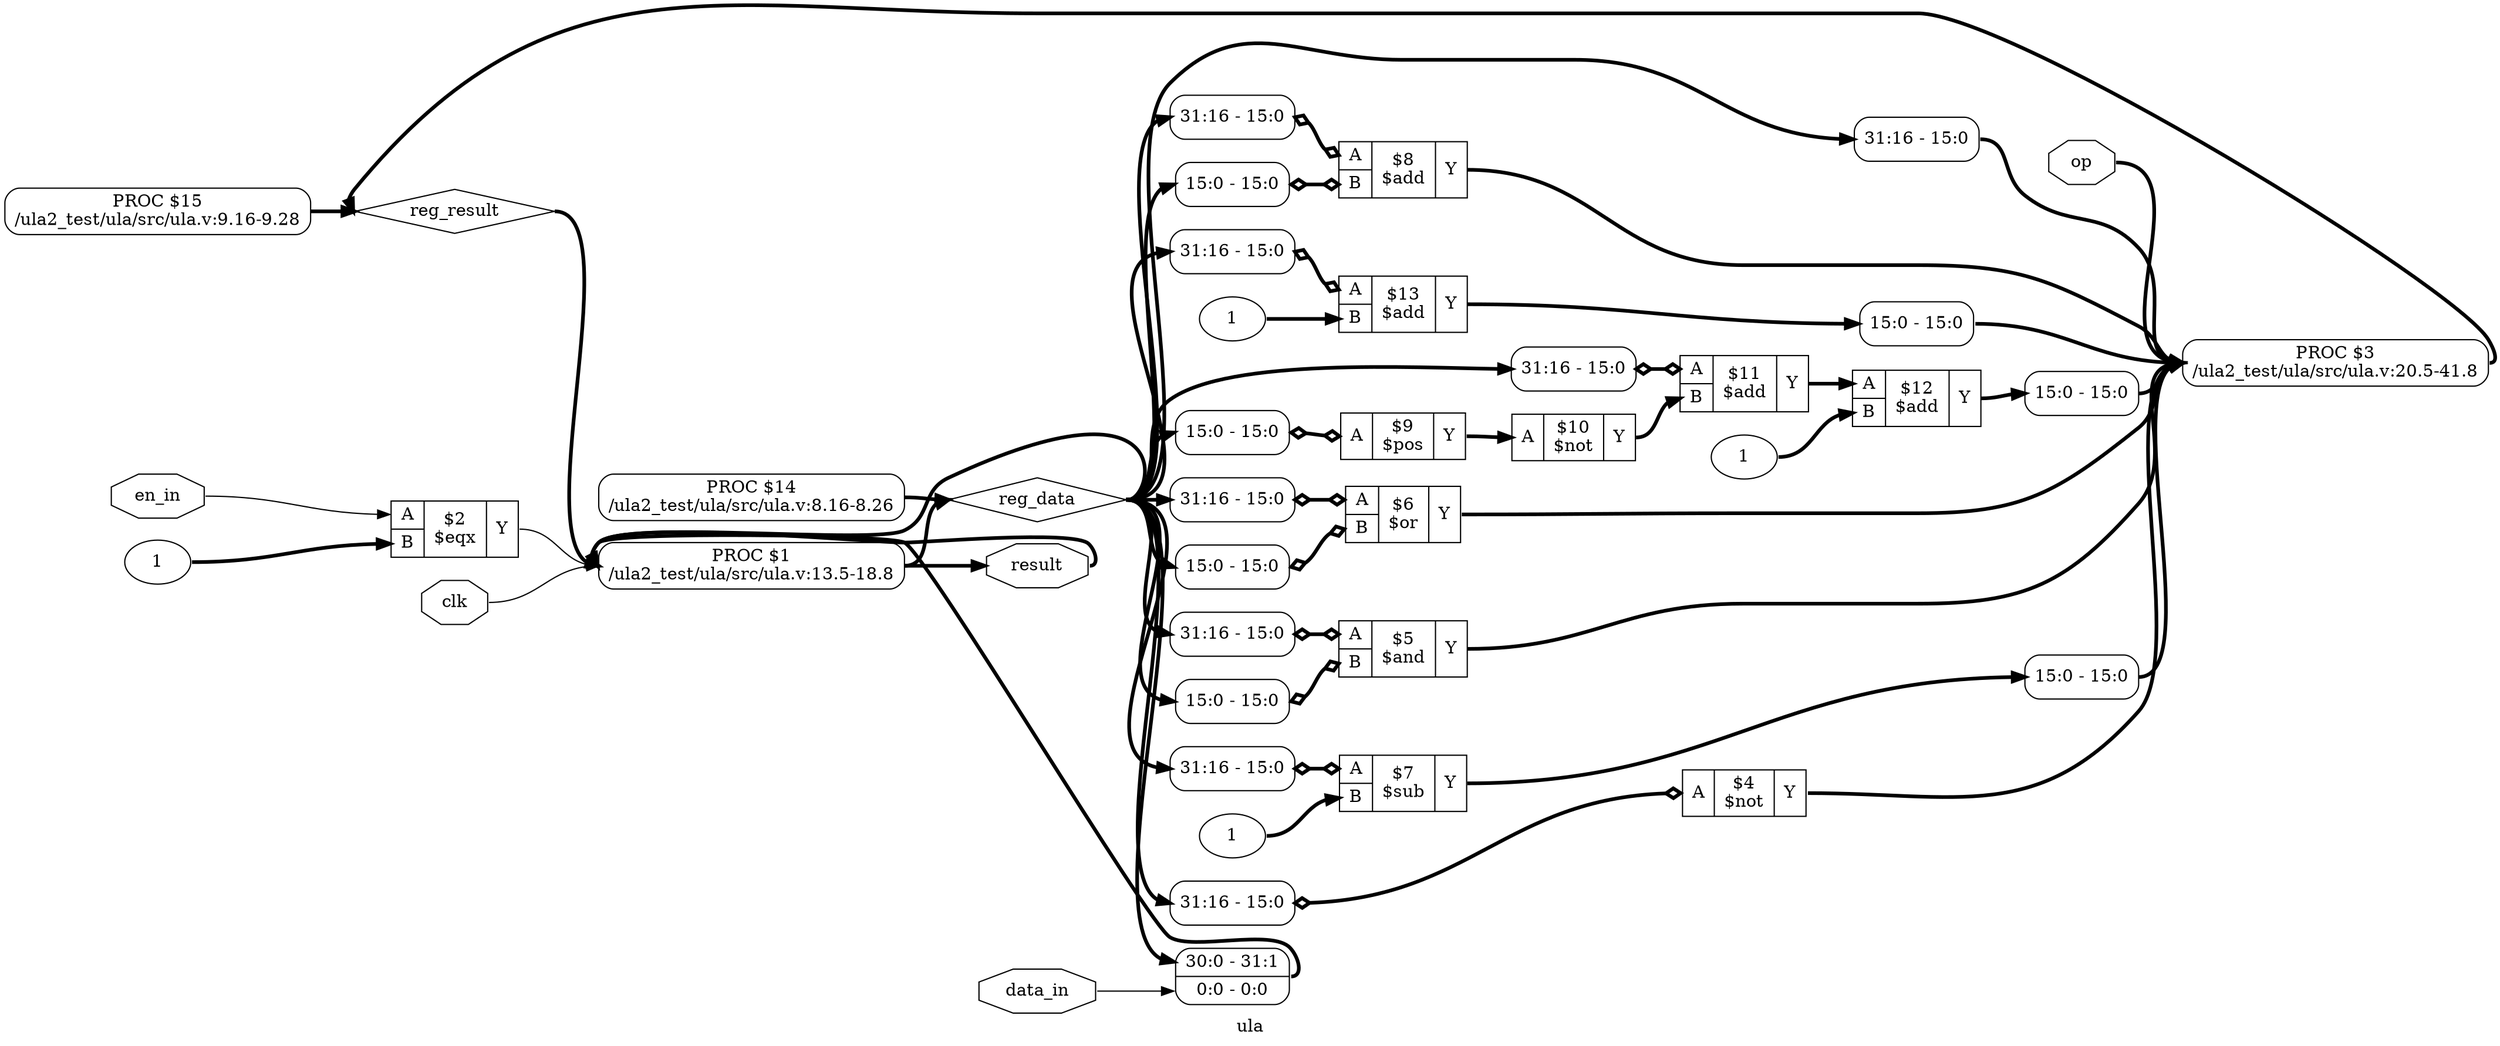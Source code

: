 digraph "ula" {
label="ula";
rankdir="LR";
remincross=true;
n18 [ shape=diamond, label="reg_result", color="black", fontcolor="black" ];
n19 [ shape=diamond, label="reg_data", color="black", fontcolor="black" ];
n20 [ shape=octagon, label="result", color="black", fontcolor="black" ];
n21 [ shape=octagon, label="data_in", color="black", fontcolor="black" ];
n22 [ shape=octagon, label="op", color="black", fontcolor="black" ];
n23 [ shape=octagon, label="en_in", color="black", fontcolor="black" ];
n24 [ shape=octagon, label="clk", color="black", fontcolor="black" ];
v0 [ label="1" ];
c28 [ shape=record, label="{{<p25> A|<p26> B}|$13\n$add|{<p27> Y}}",  ];
x1 [ shape=record, style=rounded, label="<s0> 31:16 - 15:0 ", color="black", fontcolor="black" ];
x1:e -> c28:p25:w [arrowhead=odiamond, arrowtail=odiamond, dir=both, color="black", fontcolor="black", style="setlinewidth(3)", label=""];
v2 [ label="1" ];
c29 [ shape=record, label="{{<p25> A|<p26> B}|$12\n$add|{<p27> Y}}",  ];
c30 [ shape=record, label="{{<p25> A|<p26> B}|$11\n$add|{<p27> Y}}",  ];
x3 [ shape=record, style=rounded, label="<s0> 31:16 - 15:0 ", color="black", fontcolor="black" ];
x3:e -> c30:p25:w [arrowhead=odiamond, arrowtail=odiamond, dir=both, color="black", fontcolor="black", style="setlinewidth(3)", label=""];
c31 [ shape=record, label="{{<p25> A}|$10\n$not|{<p27> Y}}",  ];
c32 [ shape=record, label="{{<p25> A}|$9\n$pos|{<p27> Y}}",  ];
x4 [ shape=record, style=rounded, label="<s0> 15:0 - 15:0 ", color="black", fontcolor="black" ];
x4:e -> c32:p25:w [arrowhead=odiamond, arrowtail=odiamond, dir=both, color="black", fontcolor="black", style="setlinewidth(3)", label=""];
c33 [ shape=record, label="{{<p25> A|<p26> B}|$8\n$add|{<p27> Y}}",  ];
x5 [ shape=record, style=rounded, label="<s0> 15:0 - 15:0 ", color="black", fontcolor="black" ];
x5:e -> c33:p26:w [arrowhead=odiamond, arrowtail=odiamond, dir=both, color="black", fontcolor="black", style="setlinewidth(3)", label=""];
x6 [ shape=record, style=rounded, label="<s0> 31:16 - 15:0 ", color="black", fontcolor="black" ];
x6:e -> c33:p25:w [arrowhead=odiamond, arrowtail=odiamond, dir=both, color="black", fontcolor="black", style="setlinewidth(3)", label=""];
v7 [ label="1" ];
c34 [ shape=record, label="{{<p25> A|<p26> B}|$7\n$sub|{<p27> Y}}",  ];
x8 [ shape=record, style=rounded, label="<s0> 31:16 - 15:0 ", color="black", fontcolor="black" ];
x8:e -> c34:p25:w [arrowhead=odiamond, arrowtail=odiamond, dir=both, color="black", fontcolor="black", style="setlinewidth(3)", label=""];
c35 [ shape=record, label="{{<p25> A|<p26> B}|$6\n$or|{<p27> Y}}",  ];
x9 [ shape=record, style=rounded, label="<s0> 15:0 - 15:0 ", color="black", fontcolor="black" ];
x9:e -> c35:p26:w [arrowhead=odiamond, arrowtail=odiamond, dir=both, color="black", fontcolor="black", style="setlinewidth(3)", label=""];
x10 [ shape=record, style=rounded, label="<s0> 31:16 - 15:0 ", color="black", fontcolor="black" ];
x10:e -> c35:p25:w [arrowhead=odiamond, arrowtail=odiamond, dir=both, color="black", fontcolor="black", style="setlinewidth(3)", label=""];
c36 [ shape=record, label="{{<p25> A|<p26> B}|$5\n$and|{<p27> Y}}",  ];
x11 [ shape=record, style=rounded, label="<s0> 15:0 - 15:0 ", color="black", fontcolor="black" ];
x11:e -> c36:p26:w [arrowhead=odiamond, arrowtail=odiamond, dir=both, color="black", fontcolor="black", style="setlinewidth(3)", label=""];
x12 [ shape=record, style=rounded, label="<s0> 31:16 - 15:0 ", color="black", fontcolor="black" ];
x12:e -> c36:p25:w [arrowhead=odiamond, arrowtail=odiamond, dir=both, color="black", fontcolor="black", style="setlinewidth(3)", label=""];
c37 [ shape=record, label="{{<p25> A}|$4\n$not|{<p27> Y}}",  ];
x13 [ shape=record, style=rounded, label="<s0> 31:16 - 15:0 ", color="black", fontcolor="black" ];
x13:e -> c37:p25:w [arrowhead=odiamond, arrowtail=odiamond, dir=both, color="black", fontcolor="black", style="setlinewidth(3)", label=""];
v14 [ label="1" ];
c38 [ shape=record, label="{{<p25> A|<p26> B}|$2\n$eqx|{<p27> Y}}",  ];
p15 [shape=box, style=rounded, label="PROC $15\n/ula2_test/ula/src/ula.v:9.16-9.28"];
p16 [shape=box, style=rounded, label="PROC $14\n/ula2_test/ula/src/ula.v:8.16-8.26"];
x18 [ shape=record, style=rounded, label="<s0> 31:16 - 15:0 ", color="black", fontcolor="black" ];
x19 [ shape=record, style=rounded, label="<s0> 15:0 - 15:0 ", color="black", fontcolor="black" ];
x20 [ shape=record, style=rounded, label="<s0> 15:0 - 15:0 ", color="black", fontcolor="black" ];
x21 [ shape=record, style=rounded, label="<s0> 15:0 - 15:0 ", color="black", fontcolor="black" ];
p17 [shape=box, style=rounded, label="PROC $3\n/ula2_test/ula/src/ula.v:20.5-41.8"];
x23 [ shape=record, style=rounded, label="<s1> 30:0 - 31:1 |<s0> 0:0 - 0:0 ", color="black", fontcolor="black" ];
p22 [shape=box, style=rounded, label="PROC $1\n/ula2_test/ula/src/ula.v:13.5-18.8"];
c35:p27:e -> p17:w [color="black", fontcolor="black", style="setlinewidth(3)", label=""];
c36:p27:e -> p17:w [color="black", fontcolor="black", style="setlinewidth(3)", label=""];
c37:p27:e -> p17:w [color="black", fontcolor="black", style="setlinewidth(3)", label=""];
c38:p27:e -> p22:w [color="black", fontcolor="black", label=""];
p15:e -> n18:w [color="black", fontcolor="black", style="setlinewidth(3)", label=""];
p17:e -> n18:w [color="black", fontcolor="black", style="setlinewidth(3)", label=""];
n18:e -> p22:w [color="black", fontcolor="black", style="setlinewidth(3)", label=""];
p16:e -> n19:w [color="black", fontcolor="black", style="setlinewidth(3)", label=""];
p22:e -> n19:w [color="black", fontcolor="black", style="setlinewidth(3)", label=""];
n19:e -> p22:w [color="black", fontcolor="black", style="setlinewidth(3)", label=""];
n19:e -> x10:s0:w [color="black", fontcolor="black", style="setlinewidth(3)", label=""];
n19:e -> x11:s0:w [color="black", fontcolor="black", style="setlinewidth(3)", label=""];
n19:e -> x12:s0:w [color="black", fontcolor="black", style="setlinewidth(3)", label=""];
n19:e -> x13:s0:w [color="black", fontcolor="black", style="setlinewidth(3)", label=""];
n19:e -> x18:s0:w [color="black", fontcolor="black", style="setlinewidth(3)", label=""];
n19:e -> x1:s0:w [color="black", fontcolor="black", style="setlinewidth(3)", label=""];
n19:e -> x23:s1:w [color="black", fontcolor="black", style="setlinewidth(3)", label=""];
n19:e -> x3:s0:w [color="black", fontcolor="black", style="setlinewidth(3)", label=""];
n19:e -> x4:s0:w [color="black", fontcolor="black", style="setlinewidth(3)", label=""];
n19:e -> x5:s0:w [color="black", fontcolor="black", style="setlinewidth(3)", label=""];
n19:e -> x6:s0:w [color="black", fontcolor="black", style="setlinewidth(3)", label=""];
n19:e -> x8:s0:w [color="black", fontcolor="black", style="setlinewidth(3)", label=""];
n19:e -> x9:s0:w [color="black", fontcolor="black", style="setlinewidth(3)", label=""];
p22:e -> n20:w [color="black", fontcolor="black", style="setlinewidth(3)", label=""];
n20:e -> p22:w [color="black", fontcolor="black", style="setlinewidth(3)", label=""];
n21:e -> x23:s0:w [color="black", fontcolor="black", label=""];
n22:e -> p17:w [color="black", fontcolor="black", style="setlinewidth(3)", label=""];
n23:e -> c38:p25:w [color="black", fontcolor="black", label=""];
n24:e -> p22:w [color="black", fontcolor="black", label=""];
c28:p27:e -> x20:s0:w [color="black", fontcolor="black", style="setlinewidth(3)", label=""];
c29:p27:e -> x21:s0:w [color="black", fontcolor="black", style="setlinewidth(3)", label=""];
c30:p27:e -> c29:p25:w [color="black", fontcolor="black", style="setlinewidth(3)", label=""];
c31:p27:e -> c30:p26:w [color="black", fontcolor="black", style="setlinewidth(3)", label=""];
c32:p27:e -> c31:p25:w [color="black", fontcolor="black", style="setlinewidth(3)", label=""];
c33:p27:e -> p17:w [color="black", fontcolor="black", style="setlinewidth(3)", label=""];
c34:p27:e -> x19:s0:w [color="black", fontcolor="black", style="setlinewidth(3)", label=""];
v0:e -> c28:p26:w [color="black", fontcolor="black", style="setlinewidth(3)", label=""];
v14:e -> c38:p26:w [color="black", fontcolor="black", style="setlinewidth(3)", label=""];
v2:e -> c29:p26:w [color="black", fontcolor="black", style="setlinewidth(3)", label=""];
v7:e -> c34:p26:w [color="black", fontcolor="black", style="setlinewidth(3)", label=""];
x18:e -> p17:w [color="black", fontcolor="black", style="setlinewidth(3)", label=""];
x19:e -> p17:w [color="black", fontcolor="black", style="setlinewidth(3)", label=""];
x20:e -> p17:w [color="black", fontcolor="black", style="setlinewidth(3)", label=""];
x21:e -> p17:w [color="black", fontcolor="black", style="setlinewidth(3)", label=""];
x23:e -> p22:w [color="black", fontcolor="black", style="setlinewidth(3)", label=""];
}
